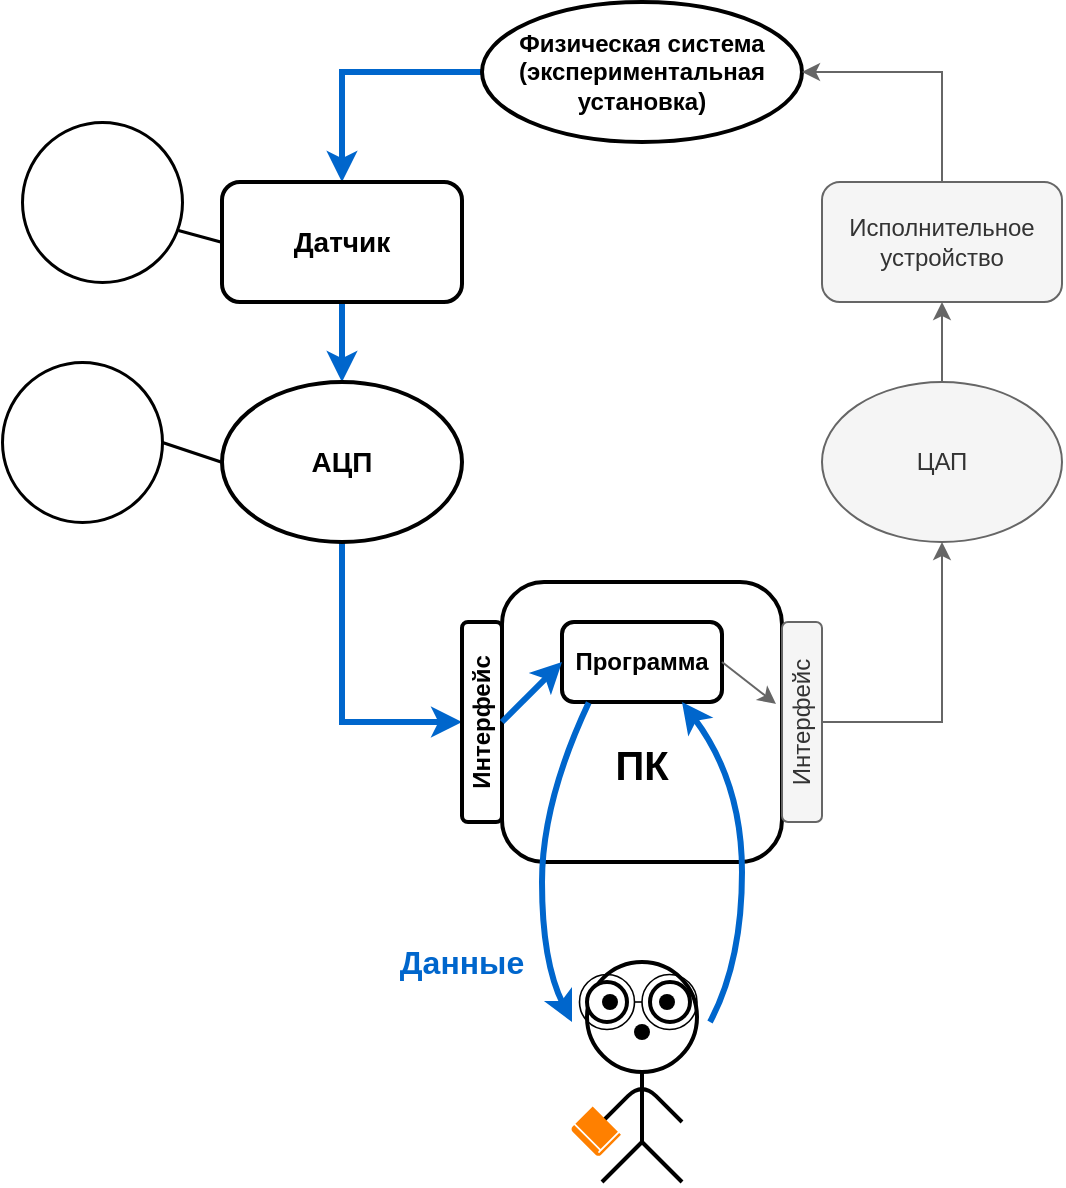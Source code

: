 <mxfile version="14.8.4" type="github"><diagram id="EwxfycUetT-gceh_vVq2" name="Page-1"><mxGraphModel dx="1420" dy="767" grid="1" gridSize="10" guides="1" tooltips="1" connect="1" arrows="1" fold="1" page="1" pageScale="1" pageWidth="827" pageHeight="1169" math="0" shadow="0"><root><mxCell id="0"/><mxCell id="1" parent="0"/><mxCell id="3XeuxPja4UC_niTlmCeu-13" style="edgeStyle=orthogonalEdgeStyle;rounded=0;orthogonalLoop=1;jettySize=auto;html=1;exitX=0;exitY=0.5;exitDx=0;exitDy=0;entryX=0.5;entryY=0;entryDx=0;entryDy=0;strokeWidth=3;strokeColor=#0066CC;" parent="1" source="3XeuxPja4UC_niTlmCeu-2" target="3XeuxPja4UC_niTlmCeu-3" edge="1"><mxGeometry relative="1" as="geometry"/></mxCell><mxCell id="3XeuxPja4UC_niTlmCeu-2" value="Физическая система (экспериментальная установка)" style="ellipse;whiteSpace=wrap;html=1;fontStyle=1;strokeWidth=2;" parent="1" vertex="1"><mxGeometry x="320" y="30" width="160" height="70" as="geometry"/></mxCell><mxCell id="3XeuxPja4UC_niTlmCeu-14" style="edgeStyle=orthogonalEdgeStyle;rounded=0;orthogonalLoop=1;jettySize=auto;html=1;exitX=0.5;exitY=1;exitDx=0;exitDy=0;entryX=0.5;entryY=0;entryDx=0;entryDy=0;strokeWidth=3;strokeColor=#0066CC;" parent="1" source="3XeuxPja4UC_niTlmCeu-3" target="3XeuxPja4UC_niTlmCeu-5" edge="1"><mxGeometry relative="1" as="geometry"/></mxCell><mxCell id="3XeuxPja4UC_niTlmCeu-3" value="&lt;font style=&quot;font-size: 14px&quot;&gt;Датчик&lt;/font&gt;" style="rounded=1;whiteSpace=wrap;html=1;strokeWidth=2;fontStyle=1" parent="1" vertex="1"><mxGeometry x="190" y="120" width="120" height="60" as="geometry"/></mxCell><mxCell id="3XeuxPja4UC_niTlmCeu-21" style="edgeStyle=orthogonalEdgeStyle;rounded=0;orthogonalLoop=1;jettySize=auto;html=1;exitX=0.5;exitY=0;exitDx=0;exitDy=0;entryX=1;entryY=0.5;entryDx=0;entryDy=0;fillColor=#f5f5f5;strokeColor=#666666;" parent="1" source="3XeuxPja4UC_niTlmCeu-4" target="3XeuxPja4UC_niTlmCeu-2" edge="1"><mxGeometry relative="1" as="geometry"/></mxCell><mxCell id="3XeuxPja4UC_niTlmCeu-4" value="Исполнительное устройство" style="rounded=1;whiteSpace=wrap;html=1;fillColor=#f5f5f5;strokeColor=#666666;fontColor=#333333;" parent="1" vertex="1"><mxGeometry x="490" y="120" width="120" height="60" as="geometry"/></mxCell><mxCell id="3XeuxPja4UC_niTlmCeu-15" style="edgeStyle=orthogonalEdgeStyle;rounded=0;orthogonalLoop=1;jettySize=auto;html=1;exitX=0.5;exitY=1;exitDx=0;exitDy=0;entryX=0;entryY=0.5;entryDx=0;entryDy=0;strokeWidth=3;strokeColor=#0066CC;" parent="1" source="3XeuxPja4UC_niTlmCeu-5" target="3XeuxPja4UC_niTlmCeu-10" edge="1"><mxGeometry relative="1" as="geometry"/></mxCell><mxCell id="3XeuxPja4UC_niTlmCeu-5" value="&lt;font style=&quot;font-size: 14px&quot;&gt;АЦП&lt;/font&gt;" style="ellipse;whiteSpace=wrap;html=1;fontStyle=1;strokeWidth=2;" parent="1" vertex="1"><mxGeometry x="190" y="220" width="120" height="80" as="geometry"/></mxCell><mxCell id="3XeuxPja4UC_niTlmCeu-20" style="edgeStyle=orthogonalEdgeStyle;rounded=0;orthogonalLoop=1;jettySize=auto;html=1;exitX=0.5;exitY=0;exitDx=0;exitDy=0;entryX=0.5;entryY=1;entryDx=0;entryDy=0;fillColor=#f5f5f5;strokeColor=#666666;" parent="1" source="3XeuxPja4UC_niTlmCeu-6" target="3XeuxPja4UC_niTlmCeu-4" edge="1"><mxGeometry relative="1" as="geometry"/></mxCell><mxCell id="3XeuxPja4UC_niTlmCeu-6" value="ЦАП" style="ellipse;whiteSpace=wrap;html=1;strokeWidth=1;fillColor=#f5f5f5;strokeColor=#666666;fontColor=#333333;" parent="1" vertex="1"><mxGeometry x="490" y="220" width="120" height="80" as="geometry"/></mxCell><mxCell id="3XeuxPja4UC_niTlmCeu-7" value="&lt;br&gt;&lt;br&gt;&lt;br&gt;&lt;font style=&quot;font-size: 20px&quot;&gt;ПК&lt;/font&gt;" style="rounded=1;whiteSpace=wrap;html=1;strokeWidth=2;fontStyle=1;verticalAlign=middle;" parent="1" vertex="1"><mxGeometry x="330" y="320" width="140" height="140" as="geometry"/></mxCell><mxCell id="3XeuxPja4UC_niTlmCeu-9" value="Программа" style="rounded=1;whiteSpace=wrap;html=1;fontStyle=1;strokeWidth=2;" parent="1" vertex="1"><mxGeometry x="360" y="340" width="80" height="40" as="geometry"/></mxCell><mxCell id="3XeuxPja4UC_niTlmCeu-10" value="Интерфейс" style="rounded=1;whiteSpace=wrap;html=1;horizontal=0;strokeWidth=2;fontStyle=1" parent="1" vertex="1"><mxGeometry x="310" y="340" width="20" height="100" as="geometry"/></mxCell><mxCell id="3XeuxPja4UC_niTlmCeu-19" style="edgeStyle=orthogonalEdgeStyle;rounded=0;orthogonalLoop=1;jettySize=auto;html=1;exitX=1;exitY=0.5;exitDx=0;exitDy=0;entryX=0.5;entryY=1;entryDx=0;entryDy=0;fillColor=#f5f5f5;strokeColor=#666666;" parent="1" source="3XeuxPja4UC_niTlmCeu-11" target="3XeuxPja4UC_niTlmCeu-6" edge="1"><mxGeometry relative="1" as="geometry"/></mxCell><mxCell id="3XeuxPja4UC_niTlmCeu-11" value="Интерфейс" style="rounded=1;whiteSpace=wrap;html=1;horizontal=0;verticalAlign=middle;fillColor=#f5f5f5;strokeColor=#666666;fontColor=#333333;" parent="1" vertex="1"><mxGeometry x="470" y="340" width="20" height="100" as="geometry"/></mxCell><mxCell id="3XeuxPja4UC_niTlmCeu-22" value="" style="endArrow=classic;html=1;strokeColor=#0066CC;strokeWidth=3;exitX=1;exitY=0.5;exitDx=0;exitDy=0;entryX=0;entryY=0.5;entryDx=0;entryDy=0;" parent="1" source="3XeuxPja4UC_niTlmCeu-10" target="3XeuxPja4UC_niTlmCeu-9" edge="1"><mxGeometry width="50" height="50" relative="1" as="geometry"><mxPoint x="390" y="210" as="sourcePoint"/><mxPoint x="440" y="160" as="targetPoint"/></mxGeometry></mxCell><mxCell id="3XeuxPja4UC_niTlmCeu-23" value="" style="endArrow=classic;html=1;strokeColor=#666666;strokeWidth=1;entryX=-0.15;entryY=0.41;entryDx=0;entryDy=0;entryPerimeter=0;exitX=1;exitY=0.5;exitDx=0;exitDy=0;fillColor=#f5f5f5;" parent="1" source="3XeuxPja4UC_niTlmCeu-9" target="3XeuxPja4UC_niTlmCeu-11" edge="1"><mxGeometry width="50" height="50" relative="1" as="geometry"><mxPoint x="450" y="350" as="sourcePoint"/><mxPoint x="440" y="160" as="targetPoint"/></mxGeometry></mxCell><mxCell id="3XeuxPja4UC_niTlmCeu-26" value="" style="ellipse;whiteSpace=wrap;html=1;aspect=fixed;strokeWidth=2;verticalAlign=middle;" parent="1" vertex="1"><mxGeometry x="372.5" y="510" width="55" height="55" as="geometry"/></mxCell><mxCell id="3XeuxPja4UC_niTlmCeu-30" value="" style="endArrow=none;html=1;strokeWidth=2;exitX=0.5;exitY=1;exitDx=0;exitDy=0;" parent="1" source="3XeuxPja4UC_niTlmCeu-26" edge="1"><mxGeometry width="50" height="50" relative="1" as="geometry"><mxPoint x="580" y="590" as="sourcePoint"/><mxPoint x="400" y="600" as="targetPoint"/></mxGeometry></mxCell><mxCell id="3XeuxPja4UC_niTlmCeu-31" value="" style="endArrow=none;html=1;strokeWidth=2;" parent="1" edge="1"><mxGeometry width="50" height="50" relative="1" as="geometry"><mxPoint x="380" y="590" as="sourcePoint"/><mxPoint x="420" y="590" as="targetPoint"/><Array as="points"><mxPoint x="400" y="570"/></Array></mxGeometry></mxCell><mxCell id="3XeuxPja4UC_niTlmCeu-33" value="" style="endArrow=none;html=1;strokeWidth=2;" parent="1" edge="1"><mxGeometry width="50" height="50" relative="1" as="geometry"><mxPoint x="380" y="620" as="sourcePoint"/><mxPoint x="400" y="600" as="targetPoint"/></mxGeometry></mxCell><mxCell id="3XeuxPja4UC_niTlmCeu-34" value="" style="endArrow=none;html=1;strokeWidth=2;" parent="1" edge="1"><mxGeometry width="50" height="50" relative="1" as="geometry"><mxPoint x="420" y="620" as="sourcePoint"/><mxPoint x="400" y="600" as="targetPoint"/></mxGeometry></mxCell><mxCell id="3XeuxPja4UC_niTlmCeu-35" value="" style="ellipse;whiteSpace=wrap;html=1;aspect=fixed;strokeWidth=2;verticalAlign=middle;" parent="1" vertex="1"><mxGeometry x="404" y="520" width="20" height="20" as="geometry"/></mxCell><mxCell id="3XeuxPja4UC_niTlmCeu-38" value="" style="ellipse;whiteSpace=wrap;html=1;aspect=fixed;strokeWidth=2;verticalAlign=middle;" parent="1" vertex="1"><mxGeometry x="372.5" y="520" width="20" height="20" as="geometry"/></mxCell><mxCell id="3XeuxPja4UC_niTlmCeu-42" value="" style="shape=waypoint;sketch=0;fillStyle=solid;size=6;pointerEvents=1;points=[];fillColor=none;resizable=0;rotatable=0;perimeter=centerPerimeter;snapToPoint=1;strokeWidth=2;verticalAlign=middle;" parent="1" vertex="1"><mxGeometry x="392.5" y="510" width="40" height="40" as="geometry"/></mxCell><mxCell id="3XeuxPja4UC_niTlmCeu-43" value="" style="shape=waypoint;sketch=0;fillStyle=solid;size=6;pointerEvents=1;points=[];fillColor=none;resizable=0;rotatable=0;perimeter=centerPerimeter;snapToPoint=1;strokeWidth=2;verticalAlign=middle;" parent="1" vertex="1"><mxGeometry x="380" y="525" width="40" height="40" as="geometry"/></mxCell><mxCell id="3XeuxPja4UC_niTlmCeu-46" value="" style="curved=1;endArrow=classic;html=1;strokeWidth=3;exitX=0.167;exitY=1.008;exitDx=0;exitDy=0;exitPerimeter=0;strokeColor=#0066CC;" parent="1" source="3XeuxPja4UC_niTlmCeu-9" edge="1"><mxGeometry width="50" height="50" relative="1" as="geometry"><mxPoint x="355" y="492.5" as="sourcePoint"/><mxPoint x="365" y="540" as="targetPoint"/><Array as="points"><mxPoint x="350" y="430"/><mxPoint x="350" y="510"/></Array></mxGeometry></mxCell><mxCell id="3XeuxPja4UC_niTlmCeu-50" value="" style="curved=1;endArrow=classic;html=1;strokeWidth=3;entryX=0.75;entryY=1;entryDx=0;entryDy=0;entryPerimeter=0;strokeColor=#0066CC;" parent="1" target="3XeuxPja4UC_niTlmCeu-9" edge="1"><mxGeometry width="50" height="50" relative="1" as="geometry"><mxPoint x="434" y="540" as="sourcePoint"/><mxPoint x="455.03" y="380.0" as="targetPoint"/><Array as="points"><mxPoint x="450" y="510"/><mxPoint x="450" y="420"/></Array></mxGeometry></mxCell><mxCell id="3XeuxPja4UC_niTlmCeu-41" value="" style="shape=waypoint;sketch=0;fillStyle=solid;size=6;pointerEvents=1;points=[];fillColor=none;resizable=0;rotatable=0;perimeter=centerPerimeter;snapToPoint=1;strokeWidth=2;verticalAlign=middle;" parent="1" vertex="1"><mxGeometry x="364" y="510" width="40" height="40" as="geometry"/></mxCell><mxCell id="3XeuxPja4UC_niTlmCeu-52" value="" style="ellipse;whiteSpace=wrap;html=1;aspect=fixed;strokeWidth=0.8;verticalAlign=middle;fillColor=none;" parent="1" vertex="1"><mxGeometry x="368.75" y="516.25" width="27.5" height="27.5" as="geometry"/></mxCell><mxCell id="3XeuxPja4UC_niTlmCeu-53" value="" style="ellipse;whiteSpace=wrap;html=1;aspect=fixed;strokeWidth=0.8;verticalAlign=middle;fillColor=none;" parent="1" vertex="1"><mxGeometry x="400" y="516.25" width="27.5" height="27.5" as="geometry"/></mxCell><mxCell id="3XeuxPja4UC_niTlmCeu-57" value="" style="endArrow=none;html=1;strokeWidth=0.8;entryX=0;entryY=0.5;entryDx=0;entryDy=0;exitX=1;exitY=0.5;exitDx=0;exitDy=0;" parent="1" source="3XeuxPja4UC_niTlmCeu-52" target="3XeuxPja4UC_niTlmCeu-53" edge="1"><mxGeometry width="50" height="50" relative="1" as="geometry"><mxPoint x="400" y="570" as="sourcePoint"/><mxPoint x="450" y="520" as="targetPoint"/></mxGeometry></mxCell><mxCell id="3XeuxPja4UC_niTlmCeu-58" value="" style="endArrow=none;html=1;strokeColor=#000000;strokeWidth=0.5;exitX=0;exitY=0;exitDx=0;exitDy=0;entryX=0;entryY=0;entryDx=0;entryDy=0;" parent="1" source="3XeuxPja4UC_niTlmCeu-52" target="3XeuxPja4UC_niTlmCeu-52" edge="1"><mxGeometry width="50" height="50" relative="1" as="geometry"><mxPoint x="400" y="570" as="sourcePoint"/><mxPoint x="450" y="520" as="targetPoint"/></mxGeometry></mxCell><mxCell id="3XeuxPja4UC_niTlmCeu-61" value="" style="pointerEvents=1;shadow=0;dashed=0;html=1;strokeColor=none;labelPosition=center;verticalLabelPosition=bottom;verticalAlign=top;outlineConnect=0;align=center;shape=mxgraph.office.concepts.book_journal;rotation=-45;fillColor=#FF8000;" parent="1" vertex="1"><mxGeometry x="368.75" y="585" width="16" height="20" as="geometry"/></mxCell><mxCell id="3XeuxPja4UC_niTlmCeu-65" value="" style="ellipse;whiteSpace=wrap;html=1;aspect=fixed;strokeWidth=1.5;verticalAlign=middle;" parent="1" vertex="1"><mxGeometry x="90" y="90" width="80" height="80" as="geometry"/></mxCell><mxCell id="3XeuxPja4UC_niTlmCeu-66" value="" style="ellipse;whiteSpace=wrap;html=1;aspect=fixed;strokeWidth=1.5;verticalAlign=middle;" parent="1" vertex="1"><mxGeometry x="80" y="210" width="80" height="80" as="geometry"/></mxCell><mxCell id="3XeuxPja4UC_niTlmCeu-67" value="" style="endArrow=none;html=1;strokeColor=#000000;strokeWidth=1.5;entryX=0.975;entryY=0.675;entryDx=0;entryDy=0;entryPerimeter=0;exitX=0;exitY=0.5;exitDx=0;exitDy=0;" parent="1" source="3XeuxPja4UC_niTlmCeu-3" target="3XeuxPja4UC_niTlmCeu-65" edge="1"><mxGeometry width="50" height="50" relative="1" as="geometry"><mxPoint x="192" y="153" as="sourcePoint"/><mxPoint x="170" y="147" as="targetPoint"/></mxGeometry></mxCell><mxCell id="3XeuxPja4UC_niTlmCeu-70" value="" style="endArrow=none;html=1;strokeColor=#000000;strokeWidth=1.5;entryX=1;entryY=0.5;entryDx=0;entryDy=0;exitX=0;exitY=0.5;exitDx=0;exitDy=0;" parent="1" source="3XeuxPja4UC_niTlmCeu-5" target="3XeuxPja4UC_niTlmCeu-66" edge="1"><mxGeometry width="50" height="50" relative="1" as="geometry"><mxPoint x="200" y="160" as="sourcePoint"/><mxPoint x="178" y="154" as="targetPoint"/></mxGeometry></mxCell><mxCell id="3XeuxPja4UC_niTlmCeu-71" value="Данные" style="text;html=1;strokeColor=none;fillColor=none;align=center;verticalAlign=middle;whiteSpace=wrap;rounded=0;fontColor=#0066CC;fontStyle=1;fontSize=16;horizontal=1;" parent="1" vertex="1"><mxGeometry x="290" y="500" width="40" height="20" as="geometry"/></mxCell></root></mxGraphModel></diagram></mxfile>